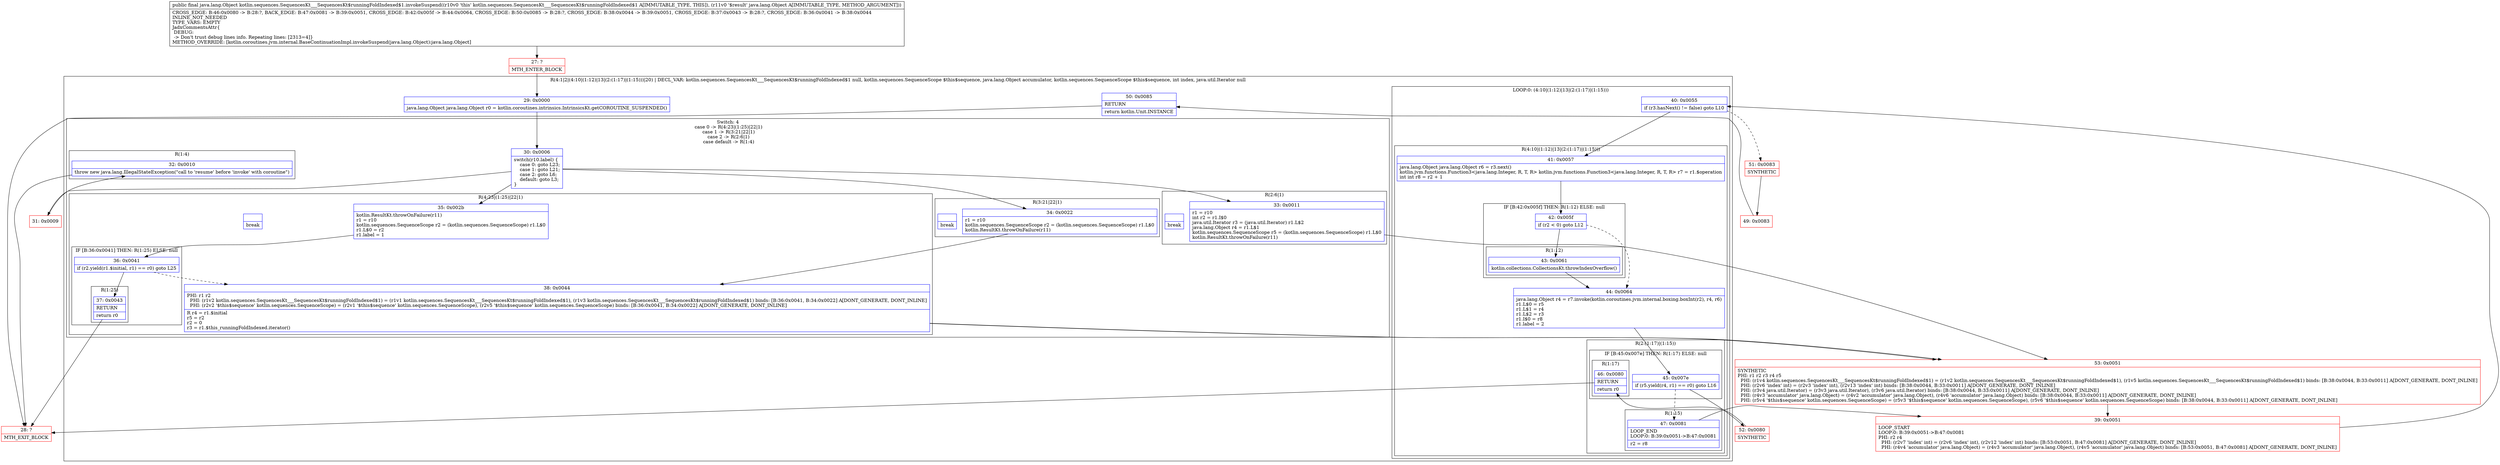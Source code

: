 digraph "CFG forkotlin.sequences.SequencesKt___SequencesKt$runningFoldIndexed$1.invokeSuspend(Ljava\/lang\/Object;)Ljava\/lang\/Object;" {
subgraph cluster_Region_1305037308 {
label = "R(4:1|2|(4:10|(1:12)|13|(2:(1:17)|(1:15)))|20) | DECL_VAR: kotlin.sequences.SequencesKt___SequencesKt$runningFoldIndexed$1 null, kotlin.sequences.SequenceScope $this$sequence, java.lang.Object accumulator, kotlin.sequences.SequenceScope $this$sequence, int index, java.util.Iterator null\l";
node [shape=record,color=blue];
Node_29 [shape=record,label="{29\:\ 0x0000|java.lang.Object java.lang.Object r0 = kotlin.coroutines.intrinsics.IntrinsicsKt.getCOROUTINE_SUSPENDED()\l}"];
subgraph cluster_SwitchRegion_1905843379 {
label = "Switch: 4
 case 0 -> R(4:23|(1:25)|22|1)
 case 1 -> R(3:21|22|1)
 case 2 -> R(2:6|1)
 case default -> R(1:4)";
node [shape=record,color=blue];
Node_30 [shape=record,label="{30\:\ 0x0006|switch(r10.label) \{\l    case 0: goto L23;\l    case 1: goto L21;\l    case 2: goto L6;\l    default: goto L3;\l\}\l}"];
subgraph cluster_Region_2220859 {
label = "R(4:23|(1:25)|22|1)";
node [shape=record,color=blue];
Node_35 [shape=record,label="{35\:\ 0x002b|kotlin.ResultKt.throwOnFailure(r11)\lr1 = r10\lkotlin.sequences.SequenceScope r2 = (kotlin.sequences.SequenceScope) r1.L$0\lr1.L$0 = r2\lr1.label = 1\l}"];
subgraph cluster_IfRegion_1611181176 {
label = "IF [B:36:0x0041] THEN: R(1:25) ELSE: null";
node [shape=record,color=blue];
Node_36 [shape=record,label="{36\:\ 0x0041|if (r2.yield(r1.$initial, r1) == r0) goto L25\l}"];
subgraph cluster_Region_1547381073 {
label = "R(1:25)";
node [shape=record,color=blue];
Node_37 [shape=record,label="{37\:\ 0x0043|RETURN\l|return r0\l}"];
}
}
Node_38 [shape=record,label="{38\:\ 0x0044|PHI: r1 r2 \l  PHI: (r1v2 kotlin.sequences.SequencesKt___SequencesKt$runningFoldIndexed$1) = (r1v1 kotlin.sequences.SequencesKt___SequencesKt$runningFoldIndexed$1), (r1v3 kotlin.sequences.SequencesKt___SequencesKt$runningFoldIndexed$1) binds: [B:36:0x0041, B:34:0x0022] A[DONT_GENERATE, DONT_INLINE]\l  PHI: (r2v2 '$this$sequence' kotlin.sequences.SequenceScope) = (r2v1 '$this$sequence' kotlin.sequences.SequenceScope), (r2v5 '$this$sequence' kotlin.sequences.SequenceScope) binds: [B:36:0x0041, B:34:0x0022] A[DONT_GENERATE, DONT_INLINE]\l|R r4 = r1.$initial\lr5 = r2\lr2 = 0\lr3 = r1.$this_runningFoldIndexed.iterator()\l}"];
Node_InsnContainer_1475708828 [shape=record,label="{|break\l}"];
}
subgraph cluster_Region_89465807 {
label = "R(3:21|22|1)";
node [shape=record,color=blue];
Node_34 [shape=record,label="{34\:\ 0x0022|r1 = r10\lkotlin.sequences.SequenceScope r2 = (kotlin.sequences.SequenceScope) r1.L$0\lkotlin.ResultKt.throwOnFailure(r11)\l}"];
Node_38 [shape=record,label="{38\:\ 0x0044|PHI: r1 r2 \l  PHI: (r1v2 kotlin.sequences.SequencesKt___SequencesKt$runningFoldIndexed$1) = (r1v1 kotlin.sequences.SequencesKt___SequencesKt$runningFoldIndexed$1), (r1v3 kotlin.sequences.SequencesKt___SequencesKt$runningFoldIndexed$1) binds: [B:36:0x0041, B:34:0x0022] A[DONT_GENERATE, DONT_INLINE]\l  PHI: (r2v2 '$this$sequence' kotlin.sequences.SequenceScope) = (r2v1 '$this$sequence' kotlin.sequences.SequenceScope), (r2v5 '$this$sequence' kotlin.sequences.SequenceScope) binds: [B:36:0x0041, B:34:0x0022] A[DONT_GENERATE, DONT_INLINE]\l|R r4 = r1.$initial\lr5 = r2\lr2 = 0\lr3 = r1.$this_runningFoldIndexed.iterator()\l}"];
Node_InsnContainer_1714453101 [shape=record,label="{|break\l}"];
}
subgraph cluster_Region_1362336372 {
label = "R(2:6|1)";
node [shape=record,color=blue];
Node_33 [shape=record,label="{33\:\ 0x0011|r1 = r10\lint r2 = r1.I$0\ljava.util.Iterator r3 = (java.util.Iterator) r1.L$2\ljava.lang.Object r4 = r1.L$1\lkotlin.sequences.SequenceScope r5 = (kotlin.sequences.SequenceScope) r1.L$0\lkotlin.ResultKt.throwOnFailure(r11)\l}"];
Node_InsnContainer_1337029261 [shape=record,label="{|break\l}"];
}
subgraph cluster_Region_2021347980 {
label = "R(1:4)";
node [shape=record,color=blue];
Node_32 [shape=record,label="{32\:\ 0x0010|throw new java.lang.IllegalStateException(\"call to 'resume' before 'invoke' with coroutine\")\l}"];
}
}
subgraph cluster_LoopRegion_55178104 {
label = "LOOP:0: (4:10|(1:12)|13|(2:(1:17)|(1:15)))";
node [shape=record,color=blue];
Node_40 [shape=record,label="{40\:\ 0x0055|if (r3.hasNext() != false) goto L10\l}"];
subgraph cluster_Region_193076144 {
label = "R(4:10|(1:12)|13|(2:(1:17)|(1:15)))";
node [shape=record,color=blue];
Node_41 [shape=record,label="{41\:\ 0x0057|java.lang.Object java.lang.Object r6 = r3.next()\lkotlin.jvm.functions.Function3\<java.lang.Integer, R, T, R\> kotlin.jvm.functions.Function3\<java.lang.Integer, R, T, R\> r7 = r1.$operation\lint int r8 = r2 + 1\l}"];
subgraph cluster_IfRegion_1716458094 {
label = "IF [B:42:0x005f] THEN: R(1:12) ELSE: null";
node [shape=record,color=blue];
Node_42 [shape=record,label="{42\:\ 0x005f|if (r2 \< 0) goto L12\l}"];
subgraph cluster_Region_573448496 {
label = "R(1:12)";
node [shape=record,color=blue];
Node_43 [shape=record,label="{43\:\ 0x0061|kotlin.collections.CollectionsKt.throwIndexOverflow()\l}"];
}
}
Node_44 [shape=record,label="{44\:\ 0x0064|java.lang.Object r4 = r7.invoke(kotlin.coroutines.jvm.internal.boxing.boxInt(r2), r4, r6)\lr1.L$0 = r5\lr1.L$1 = r4\lr1.L$2 = r3\lr1.I$0 = r8\lr1.label = 2\l}"];
subgraph cluster_Region_6551755 {
label = "R(2:(1:17)|(1:15))";
node [shape=record,color=blue];
subgraph cluster_IfRegion_577686410 {
label = "IF [B:45:0x007e] THEN: R(1:17) ELSE: null";
node [shape=record,color=blue];
Node_45 [shape=record,label="{45\:\ 0x007e|if (r5.yield(r4, r1) == r0) goto L16\l}"];
subgraph cluster_Region_636477586 {
label = "R(1:17)";
node [shape=record,color=blue];
Node_46 [shape=record,label="{46\:\ 0x0080|RETURN\l|return r0\l}"];
}
}
subgraph cluster_Region_70584768 {
label = "R(1:15)";
node [shape=record,color=blue];
Node_47 [shape=record,label="{47\:\ 0x0081|LOOP_END\lLOOP:0: B:39:0x0051\-\>B:47:0x0081\l|r2 = r8\l}"];
}
}
}
}
Node_50 [shape=record,label="{50\:\ 0x0085|RETURN\l|return kotlin.Unit.INSTANCE\l}"];
}
Node_27 [shape=record,color=red,label="{27\:\ ?|MTH_ENTER_BLOCK\l}"];
Node_31 [shape=record,color=red,label="{31\:\ 0x0009}"];
Node_28 [shape=record,color=red,label="{28\:\ ?|MTH_EXIT_BLOCK\l}"];
Node_53 [shape=record,color=red,label="{53\:\ 0x0051|SYNTHETIC\lPHI: r1 r2 r3 r4 r5 \l  PHI: (r1v4 kotlin.sequences.SequencesKt___SequencesKt$runningFoldIndexed$1) = (r1v2 kotlin.sequences.SequencesKt___SequencesKt$runningFoldIndexed$1), (r1v5 kotlin.sequences.SequencesKt___SequencesKt$runningFoldIndexed$1) binds: [B:38:0x0044, B:33:0x0011] A[DONT_GENERATE, DONT_INLINE]\l  PHI: (r2v6 'index' int) = (r2v3 'index' int), (r2v13 'index' int) binds: [B:38:0x0044, B:33:0x0011] A[DONT_GENERATE, DONT_INLINE]\l  PHI: (r3v4 java.util.Iterator) = (r3v3 java.util.Iterator), (r3v6 java.util.Iterator) binds: [B:38:0x0044, B:33:0x0011] A[DONT_GENERATE, DONT_INLINE]\l  PHI: (r4v3 'accumulator' java.lang.Object) = (r4v2 'accumulator' java.lang.Object), (r4v6 'accumulator' java.lang.Object) binds: [B:38:0x0044, B:33:0x0011] A[DONT_GENERATE, DONT_INLINE]\l  PHI: (r5v4 '$this$sequence' kotlin.sequences.SequenceScope) = (r5v3 '$this$sequence' kotlin.sequences.SequenceScope), (r5v6 '$this$sequence' kotlin.sequences.SequenceScope) binds: [B:38:0x0044, B:33:0x0011] A[DONT_GENERATE, DONT_INLINE]\l}"];
Node_39 [shape=record,color=red,label="{39\:\ 0x0051|LOOP_START\lLOOP:0: B:39:0x0051\-\>B:47:0x0081\lPHI: r2 r4 \l  PHI: (r2v7 'index' int) = (r2v6 'index' int), (r2v12 'index' int) binds: [B:53:0x0051, B:47:0x0081] A[DONT_GENERATE, DONT_INLINE]\l  PHI: (r4v4 'accumulator' java.lang.Object) = (r4v3 'accumulator' java.lang.Object), (r4v5 'accumulator' java.lang.Object) binds: [B:53:0x0051, B:47:0x0081] A[DONT_GENERATE, DONT_INLINE]\l}"];
Node_52 [shape=record,color=red,label="{52\:\ 0x0080|SYNTHETIC\l}"];
Node_51 [shape=record,color=red,label="{51\:\ 0x0083|SYNTHETIC\l}"];
Node_49 [shape=record,color=red,label="{49\:\ 0x0083}"];
MethodNode[shape=record,label="{public final java.lang.Object kotlin.sequences.SequencesKt___SequencesKt$runningFoldIndexed$1.invokeSuspend((r10v0 'this' kotlin.sequences.SequencesKt___SequencesKt$runningFoldIndexed$1 A[IMMUTABLE_TYPE, THIS]), (r11v0 '$result' java.lang.Object A[IMMUTABLE_TYPE, METHOD_ARGUMENT]))  | CROSS_EDGE: B:46:0x0080 \-\> B:28:?, BACK_EDGE: B:47:0x0081 \-\> B:39:0x0051, CROSS_EDGE: B:42:0x005f \-\> B:44:0x0064, CROSS_EDGE: B:50:0x0085 \-\> B:28:?, CROSS_EDGE: B:38:0x0044 \-\> B:39:0x0051, CROSS_EDGE: B:37:0x0043 \-\> B:28:?, CROSS_EDGE: B:36:0x0041 \-\> B:38:0x0044\lINLINE_NOT_NEEDED\lTYPE_VARS: EMPTY\lJadxCommentsAttr\{\l DEBUG: \l \-\> Don't trust debug lines info. Repeating lines: [2313=4]\}\lMETHOD_OVERRIDE: [kotlin.coroutines.jvm.internal.BaseContinuationImpl.invokeSuspend(java.lang.Object):java.lang.Object]\l}"];
MethodNode -> Node_27;Node_29 -> Node_30;
Node_30 -> Node_31;
Node_30 -> Node_33;
Node_30 -> Node_34;
Node_30 -> Node_35;
Node_35 -> Node_36;
Node_36 -> Node_37;
Node_36 -> Node_38[style=dashed];
Node_37 -> Node_28;
Node_38 -> Node_53;
Node_34 -> Node_38;
Node_38 -> Node_53;
Node_33 -> Node_53;
Node_32 -> Node_28;
Node_40 -> Node_41;
Node_40 -> Node_51[style=dashed];
Node_41 -> Node_42;
Node_42 -> Node_43;
Node_42 -> Node_44[style=dashed];
Node_43 -> Node_44;
Node_44 -> Node_45;
Node_45 -> Node_47[style=dashed];
Node_45 -> Node_52;
Node_46 -> Node_28;
Node_47 -> Node_39;
Node_50 -> Node_28;
Node_27 -> Node_29;
Node_31 -> Node_32;
Node_53 -> Node_39;
Node_39 -> Node_40;
Node_52 -> Node_46;
Node_51 -> Node_49;
Node_49 -> Node_50;
}

